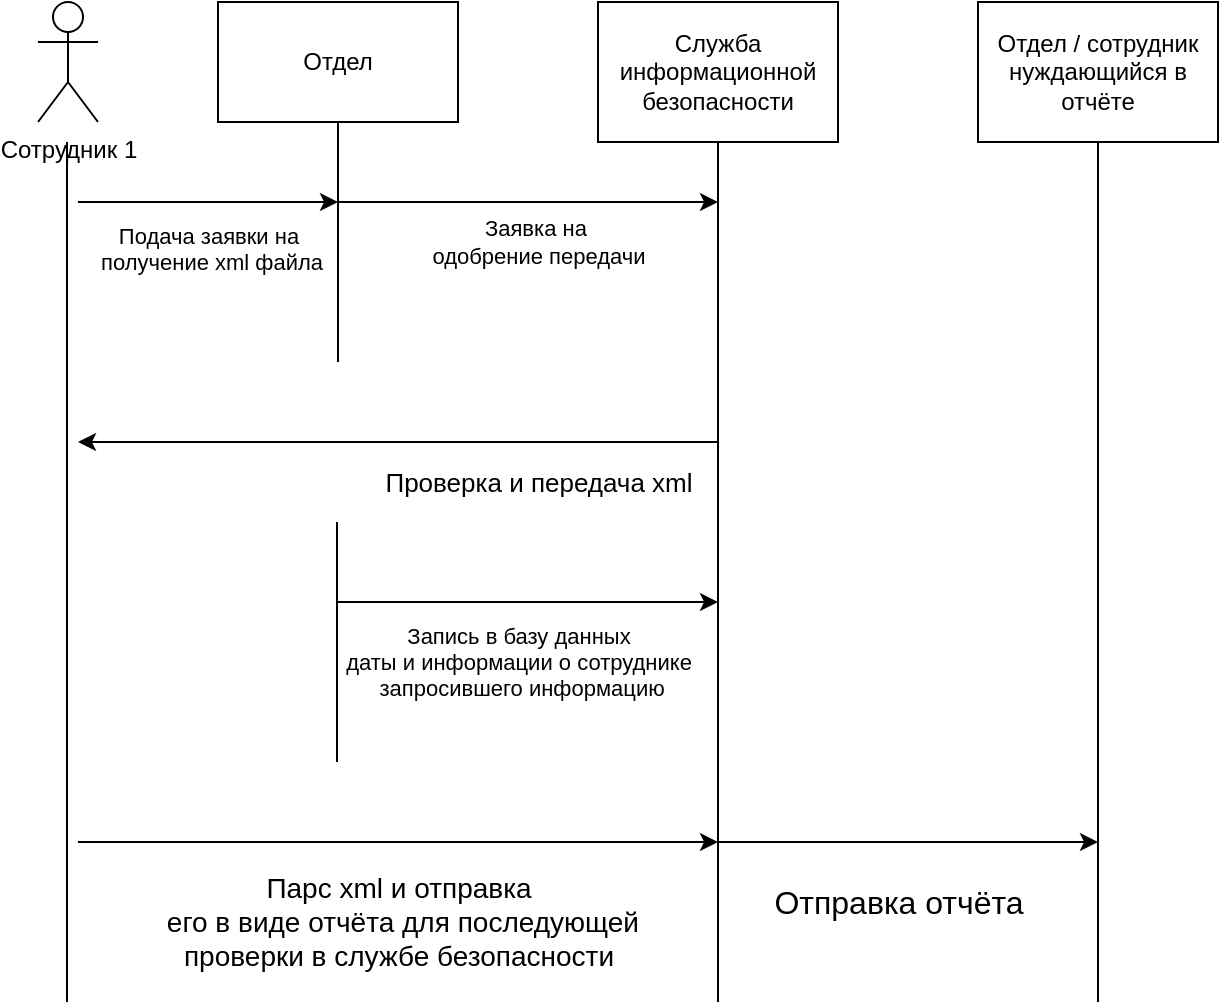 <mxfile version="24.4.9" type="github">
  <diagram name="Страница — 1" id="JdcC9SvA4tQx2oKgqWM8">
    <mxGraphModel dx="932" dy="876" grid="1" gridSize="10" guides="1" tooltips="1" connect="1" arrows="1" fold="1" page="1" pageScale="1" pageWidth="827" pageHeight="1169" math="0" shadow="0">
      <root>
        <mxCell id="0" />
        <mxCell id="1" parent="0" />
        <mxCell id="q8sq58qfHJB3ALEbRJc8-1" value="Сотрудник 1" style="shape=umlActor;verticalLabelPosition=bottom;verticalAlign=top;html=1;outlineConnect=0;" vertex="1" parent="1">
          <mxGeometry x="140" y="180" width="30" height="60" as="geometry" />
        </mxCell>
        <mxCell id="q8sq58qfHJB3ALEbRJc8-2" value="" style="endArrow=none;html=1;rounded=0;" edge="1" parent="1">
          <mxGeometry width="50" height="50" relative="1" as="geometry">
            <mxPoint x="154.5" y="680" as="sourcePoint" />
            <mxPoint x="154.5" y="250" as="targetPoint" />
          </mxGeometry>
        </mxCell>
        <mxCell id="q8sq58qfHJB3ALEbRJc8-3" value="Отдел" style="rounded=0;whiteSpace=wrap;html=1;" vertex="1" parent="1">
          <mxGeometry x="230" y="180" width="120" height="60" as="geometry" />
        </mxCell>
        <mxCell id="q8sq58qfHJB3ALEbRJc8-4" value="&lt;div style=&quot;&quot;&gt;&lt;font style=&quot;font-size: 12px;&quot;&gt;Служба информационной безопасности&lt;/font&gt;&lt;/div&gt;" style="rounded=0;whiteSpace=wrap;html=1;" vertex="1" parent="1">
          <mxGeometry x="420" y="180" width="120" height="70" as="geometry" />
        </mxCell>
        <mxCell id="q8sq58qfHJB3ALEbRJc8-5" value="" style="endArrow=none;html=1;rounded=0;" edge="1" parent="1">
          <mxGeometry width="50" height="50" relative="1" as="geometry">
            <mxPoint x="290" y="360" as="sourcePoint" />
            <mxPoint x="290" y="240" as="targetPoint" />
          </mxGeometry>
        </mxCell>
        <mxCell id="q8sq58qfHJB3ALEbRJc8-9" value="" style="endArrow=classic;html=1;rounded=0;" edge="1" parent="1">
          <mxGeometry width="50" height="50" relative="1" as="geometry">
            <mxPoint x="160" y="280" as="sourcePoint" />
            <mxPoint x="290" y="280" as="targetPoint" />
          </mxGeometry>
        </mxCell>
        <mxCell id="q8sq58qfHJB3ALEbRJc8-10" value="Подача заявки на&lt;div&gt;&amp;nbsp;получение xml файла&lt;div&gt;&lt;br&gt;&lt;/div&gt;&lt;/div&gt;" style="edgeLabel;html=1;align=center;verticalAlign=middle;resizable=0;points=[];" vertex="1" connectable="0" parent="q8sq58qfHJB3ALEbRJc8-9">
          <mxGeometry y="1" relative="1" as="geometry">
            <mxPoint y="31" as="offset" />
          </mxGeometry>
        </mxCell>
        <mxCell id="q8sq58qfHJB3ALEbRJc8-11" value="" style="endArrow=classic;html=1;rounded=0;" edge="1" parent="1">
          <mxGeometry width="50" height="50" relative="1" as="geometry">
            <mxPoint x="290" y="280" as="sourcePoint" />
            <mxPoint x="480" y="280" as="targetPoint" />
          </mxGeometry>
        </mxCell>
        <mxCell id="q8sq58qfHJB3ALEbRJc8-13" value="Заявка на&amp;nbsp;&lt;div&gt;одобрение передачи&lt;/div&gt;" style="edgeLabel;html=1;align=center;verticalAlign=middle;resizable=0;points=[];" vertex="1" connectable="0" parent="q8sq58qfHJB3ALEbRJc8-11">
          <mxGeometry x="-0.137" relative="1" as="geometry">
            <mxPoint x="18" y="20" as="offset" />
          </mxGeometry>
        </mxCell>
        <mxCell id="q8sq58qfHJB3ALEbRJc8-12" value="" style="endArrow=none;html=1;rounded=0;entryX=0.5;entryY=1;entryDx=0;entryDy=0;" edge="1" parent="1" target="q8sq58qfHJB3ALEbRJc8-4">
          <mxGeometry width="50" height="50" relative="1" as="geometry">
            <mxPoint x="480" y="680" as="sourcePoint" />
            <mxPoint x="479" y="260" as="targetPoint" />
          </mxGeometry>
        </mxCell>
        <mxCell id="q8sq58qfHJB3ALEbRJc8-14" value="" style="endArrow=classic;html=1;rounded=0;" edge="1" parent="1">
          <mxGeometry width="50" height="50" relative="1" as="geometry">
            <mxPoint x="480" y="400" as="sourcePoint" />
            <mxPoint x="160" y="400" as="targetPoint" />
          </mxGeometry>
        </mxCell>
        <mxCell id="q8sq58qfHJB3ALEbRJc8-15" value="&lt;font style=&quot;font-size: 13px;&quot;&gt;Проверка и передача xml&lt;/font&gt;" style="edgeLabel;html=1;align=center;verticalAlign=middle;resizable=0;points=[];" vertex="1" connectable="0" parent="q8sq58qfHJB3ALEbRJc8-14">
          <mxGeometry x="-0.137" relative="1" as="geometry">
            <mxPoint x="48" y="20" as="offset" />
          </mxGeometry>
        </mxCell>
        <mxCell id="q8sq58qfHJB3ALEbRJc8-16" value="" style="endArrow=none;html=1;rounded=0;" edge="1" parent="1">
          <mxGeometry width="50" height="50" relative="1" as="geometry">
            <mxPoint x="289.5" y="560" as="sourcePoint" />
            <mxPoint x="289.5" y="440" as="targetPoint" />
          </mxGeometry>
        </mxCell>
        <mxCell id="q8sq58qfHJB3ALEbRJc8-17" value="" style="endArrow=classic;html=1;rounded=0;" edge="1" parent="1">
          <mxGeometry width="50" height="50" relative="1" as="geometry">
            <mxPoint x="290" y="480" as="sourcePoint" />
            <mxPoint x="480" y="480" as="targetPoint" />
          </mxGeometry>
        </mxCell>
        <mxCell id="q8sq58qfHJB3ALEbRJc8-19" value="&lt;font style=&quot;font-size: 11px;&quot;&gt;Запись в базу данных&lt;/font&gt;&lt;div style=&quot;&quot;&gt;&lt;font style=&quot;font-size: 11px;&quot;&gt;даты и информации о сотруднике&lt;/font&gt;&lt;/div&gt;&lt;div style=&quot;&quot;&gt;&lt;font style=&quot;font-size: 11px;&quot;&gt;&amp;nbsp;запросившего информацию&lt;/font&gt;&lt;/div&gt;" style="edgeLabel;html=1;align=center;verticalAlign=middle;resizable=0;points=[];" vertex="1" connectable="0" parent="q8sq58qfHJB3ALEbRJc8-17">
          <mxGeometry x="0.185" y="-3" relative="1" as="geometry">
            <mxPoint x="-23" y="27" as="offset" />
          </mxGeometry>
        </mxCell>
        <mxCell id="q8sq58qfHJB3ALEbRJc8-20" value="" style="endArrow=classic;html=1;rounded=0;" edge="1" parent="1">
          <mxGeometry width="50" height="50" relative="1" as="geometry">
            <mxPoint x="160" y="600" as="sourcePoint" />
            <mxPoint x="480" y="600" as="targetPoint" />
          </mxGeometry>
        </mxCell>
        <mxCell id="q8sq58qfHJB3ALEbRJc8-21" value="&lt;font style=&quot;font-size: 14px;&quot;&gt;Парс xml и отправка&lt;/font&gt;&lt;div style=&quot;font-size: 14px;&quot;&gt;&lt;font style=&quot;font-size: 14px;&quot;&gt;&amp;nbsp;его в виде отчёта для последующей&lt;/font&gt;&lt;/div&gt;&lt;div style=&quot;font-size: 14px;&quot;&gt;&lt;font style=&quot;font-size: 14px;&quot;&gt;&amp;nbsp;проверки в службе безопасности&amp;nbsp;&lt;/font&gt;&lt;/div&gt;" style="edgeLabel;html=1;align=center;verticalAlign=middle;resizable=0;points=[];" vertex="1" connectable="0" parent="q8sq58qfHJB3ALEbRJc8-20">
          <mxGeometry y="3" relative="1" as="geometry">
            <mxPoint y="43" as="offset" />
          </mxGeometry>
        </mxCell>
        <mxCell id="q8sq58qfHJB3ALEbRJc8-24" value="" style="endArrow=classic;html=1;rounded=0;" edge="1" parent="1">
          <mxGeometry width="50" height="50" relative="1" as="geometry">
            <mxPoint x="480" y="600" as="sourcePoint" />
            <mxPoint x="670" y="600" as="targetPoint" />
          </mxGeometry>
        </mxCell>
        <mxCell id="q8sq58qfHJB3ALEbRJc8-26" value="&lt;div style=&quot;&quot;&gt;&lt;font style=&quot;font-size: 12px;&quot;&gt;Отдел / сотрудник&lt;/font&gt;&lt;/div&gt;&lt;div style=&quot;&quot;&gt;&lt;font style=&quot;font-size: 12px;&quot;&gt;нуждающийся в отчёте&lt;/font&gt;&lt;/div&gt;" style="rounded=0;whiteSpace=wrap;html=1;" vertex="1" parent="1">
          <mxGeometry x="610" y="180" width="120" height="70" as="geometry" />
        </mxCell>
        <mxCell id="q8sq58qfHJB3ALEbRJc8-27" value="" style="endArrow=none;html=1;rounded=0;entryX=0.5;entryY=1;entryDx=0;entryDy=0;" edge="1" parent="1">
          <mxGeometry width="50" height="50" relative="1" as="geometry">
            <mxPoint x="670" y="680" as="sourcePoint" />
            <mxPoint x="670" y="250" as="targetPoint" />
          </mxGeometry>
        </mxCell>
        <mxCell id="q8sq58qfHJB3ALEbRJc8-28" value="&lt;font style=&quot;font-size: 16px;&quot;&gt;Отправка отчёта&lt;/font&gt;" style="edgeLabel;html=1;align=center;verticalAlign=middle;resizable=0;points=[];" vertex="1" connectable="0" parent="1">
          <mxGeometry x="570.0" y="630" as="geometry" />
        </mxCell>
      </root>
    </mxGraphModel>
  </diagram>
</mxfile>
